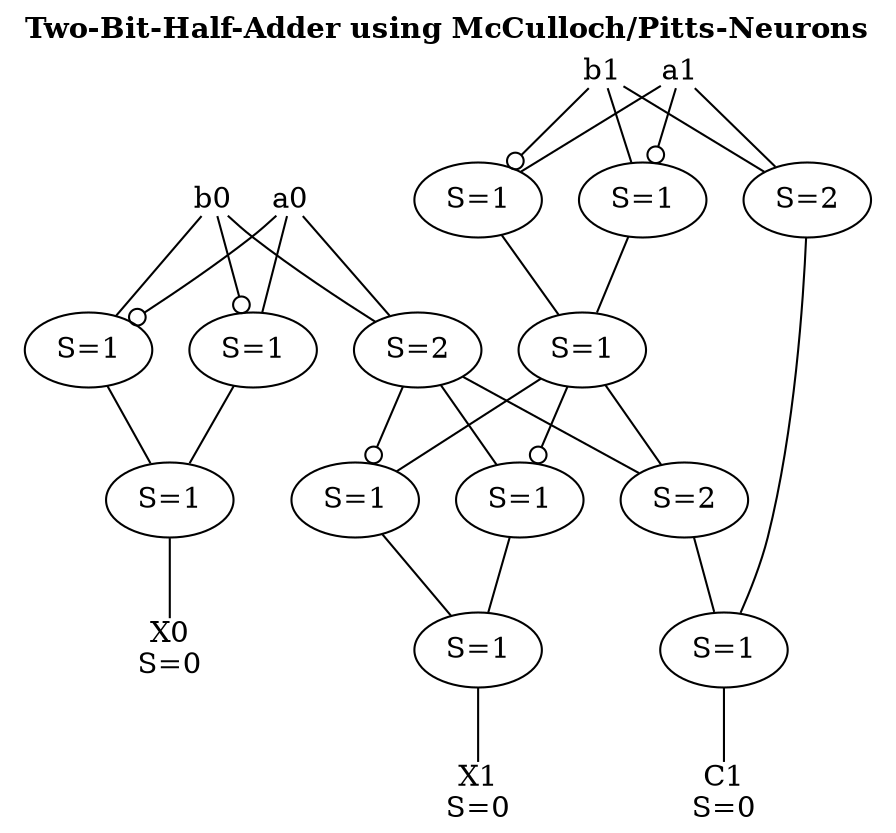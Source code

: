 
digraph G {
    compound = true;
    labelloc = "t";
    label = <<B>Two-Bit-Half-Adder using McCulloch/Pitts-Neurons</B>>;
    edge [arrowhead=none];
    139768107707864 [label="a0", shape=plain];
    139768107707920 [label="b0", shape=plain];
    139768107707976 [label="a1", shape=plain];
    139768107708032 [label="b1", shape=plain];
    139768107708256 [shape=plain, label="X0\nS=0"];
    139768107708312 [shape=plain, label="X1\nS=0"];
    139768107708368 [shape=plain, label="C1\nS=0"];
    139768107708200 [label="S=1"];
    139768108024160 [label="S=1"];
    139768108024048 [label="S=1"];
    139768108024104 [label="S=2"];
    139768108024272 [label="S=1"];
    139768108024384 [label="S=1"];
    139768108024496 [label="S=1"];
    139768108024608 [label="S=2"];
    139768108024720 [label="S=1"];
    139768108024832 [label="S=1"];
    139768108024944 [label="S=1"];
    139768108025056 [label="S=2"];
    139768108025168 [label="S=1"];
    139768108024048 -> 139768107708256;
    139768108024944 -> 139768107708312;
    139768108025168 -> 139768107708368;
    139768107707864 -> 139768107708200;
    139768107707920 -> 139768107708200 [arrowhead=odot];
    139768107707920 -> 139768108024160;
    139768107707864 -> 139768108024160 [arrowhead=odot];
    139768107708200 -> 139768108024048;
    139768108024160 -> 139768108024048;
    139768107707864 -> 139768108024104;
    139768107707920 -> 139768108024104;
    139768107707976 -> 139768108024272;
    139768107708032 -> 139768108024272 [arrowhead=odot];
    139768107708032 -> 139768108024384;
    139768107707976 -> 139768108024384 [arrowhead=odot];
    139768108024272 -> 139768108024496;
    139768108024384 -> 139768108024496;
    139768107707976 -> 139768108024608;
    139768107708032 -> 139768108024608;
    139768108024104 -> 139768108024720;
    139768108024496 -> 139768108024720 [arrowhead=odot];
    139768108024496 -> 139768108024832;
    139768108024104 -> 139768108024832 [arrowhead=odot];
    139768108024720 -> 139768108024944;
    139768108024832 -> 139768108024944;
    139768108024496 -> 139768108025056;
    139768108024104 -> 139768108025056;
    139768108024608 -> 139768108025168;
    139768108025056 -> 139768108025168;
}
